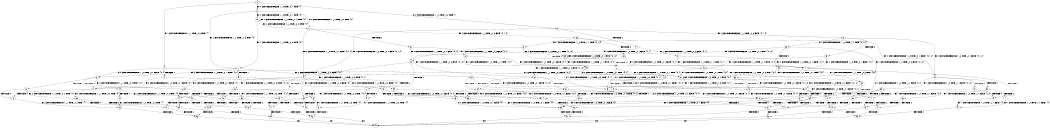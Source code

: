 digraph BCG {
size = "7, 10.5";
center = TRUE;
node [shape = circle];
0 [peripheries = 2];
0 -> 1 [label = "EX !1 !ATOMIC_EXCH_BRANCH (1, +1, TRUE, +0, 3, TRUE) !{}"];
0 -> 2 [label = "EX !2 !ATOMIC_EXCH_BRANCH (1, +1, TRUE, +0, 2, TRUE) !{}"];
0 -> 3 [label = "EX !0 !ATOMIC_EXCH_BRANCH (1, +0, TRUE, +0, 1, TRUE) !{}"];
1 -> 4 [label = "TERMINATE !1"];
1 -> 5 [label = "EX !2 !ATOMIC_EXCH_BRANCH (1, +1, TRUE, +0, 2, FALSE) !{0, 1}"];
1 -> 6 [label = "EX !0 !ATOMIC_EXCH_BRANCH (1, +0, TRUE, +0, 1, FALSE) !{0, 1}"];
2 -> 7 [label = "TERMINATE !2"];
2 -> 8 [label = "EX !1 !ATOMIC_EXCH_BRANCH (1, +1, TRUE, +0, 3, FALSE) !{0, 1, 2}"];
2 -> 9 [label = "EX !0 !ATOMIC_EXCH_BRANCH (1, +0, TRUE, +0, 1, FALSE) !{0, 1, 2}"];
3 -> 10 [label = "EX !1 !ATOMIC_EXCH_BRANCH (1, +1, TRUE, +0, 3, TRUE) !{0}"];
3 -> 11 [label = "EX !2 !ATOMIC_EXCH_BRANCH (1, +1, TRUE, +0, 2, TRUE) !{0}"];
3 -> 12 [label = "EX !0 !ATOMIC_EXCH_BRANCH (1, +0, TRUE, +0, 1, TRUE) !{0}"];
4 -> 13 [label = "EX !2 !ATOMIC_EXCH_BRANCH (1, +1, TRUE, +0, 2, FALSE) !{0}"];
4 -> 14 [label = "EX !0 !ATOMIC_EXCH_BRANCH (1, +0, TRUE, +0, 1, FALSE) !{0}"];
5 -> 15 [label = "TERMINATE !1"];
5 -> 16 [label = "TERMINATE !2"];
5 -> 17 [label = "EX !0 !ATOMIC_EXCH_BRANCH (1, +0, TRUE, +0, 1, FALSE) !{0, 1, 2}"];
6 -> 18 [label = "TERMINATE !1"];
6 -> 19 [label = "TERMINATE !0"];
6 -> 20 [label = "EX !2 !ATOMIC_EXCH_BRANCH (1, +1, TRUE, +0, 2, TRUE) !{0, 1}"];
7 -> 21 [label = "EX !1 !ATOMIC_EXCH_BRANCH (1, +1, TRUE, +0, 3, FALSE) !{0, 1}"];
7 -> 22 [label = "EX !0 !ATOMIC_EXCH_BRANCH (1, +0, TRUE, +0, 1, FALSE) !{0, 1}"];
8 -> 23 [label = "TERMINATE !2"];
8 -> 24 [label = "EX !0 !ATOMIC_EXCH_BRANCH (1, +0, TRUE, +0, 1, FALSE) !{0, 1, 2}"];
8 -> 25 [label = "EX !1 !ATOMIC_EXCH_BRANCH (1, +0, TRUE, +1, 1, TRUE) !{0, 1, 2}"];
9 -> 26 [label = "TERMINATE !2"];
9 -> 27 [label = "TERMINATE !0"];
9 -> 28 [label = "EX !1 !ATOMIC_EXCH_BRANCH (1, +1, TRUE, +0, 3, TRUE) !{0, 1, 2}"];
10 -> 29 [label = "TERMINATE !1"];
10 -> 30 [label = "EX !2 !ATOMIC_EXCH_BRANCH (1, +1, TRUE, +0, 2, FALSE) !{0, 1}"];
10 -> 6 [label = "EX !0 !ATOMIC_EXCH_BRANCH (1, +0, TRUE, +0, 1, FALSE) !{0, 1}"];
11 -> 31 [label = "TERMINATE !2"];
11 -> 32 [label = "EX !1 !ATOMIC_EXCH_BRANCH (1, +1, TRUE, +0, 3, FALSE) !{0, 1, 2}"];
11 -> 9 [label = "EX !0 !ATOMIC_EXCH_BRANCH (1, +0, TRUE, +0, 1, FALSE) !{0, 1, 2}"];
12 -> 10 [label = "EX !1 !ATOMIC_EXCH_BRANCH (1, +1, TRUE, +0, 3, TRUE) !{0}"];
12 -> 11 [label = "EX !2 !ATOMIC_EXCH_BRANCH (1, +1, TRUE, +0, 2, TRUE) !{0}"];
12 -> 12 [label = "EX !0 !ATOMIC_EXCH_BRANCH (1, +0, TRUE, +0, 1, TRUE) !{0}"];
13 -> 33 [label = "TERMINATE !2"];
13 -> 34 [label = "EX !0 !ATOMIC_EXCH_BRANCH (1, +0, TRUE, +0, 1, FALSE) !{0, 2}"];
14 -> 35 [label = "TERMINATE !0"];
14 -> 36 [label = "EX !2 !ATOMIC_EXCH_BRANCH (1, +1, TRUE, +0, 2, TRUE) !{0}"];
15 -> 33 [label = "TERMINATE !2"];
15 -> 34 [label = "EX !0 !ATOMIC_EXCH_BRANCH (1, +0, TRUE, +0, 1, FALSE) !{0, 2}"];
16 -> 37 [label = "TERMINATE !1"];
16 -> 38 [label = "EX !0 !ATOMIC_EXCH_BRANCH (1, +0, TRUE, +0, 1, FALSE) !{0, 1}"];
17 -> 39 [label = "TERMINATE !1"];
17 -> 40 [label = "TERMINATE !2"];
17 -> 41 [label = "TERMINATE !0"];
18 -> 35 [label = "TERMINATE !0"];
18 -> 36 [label = "EX !2 !ATOMIC_EXCH_BRANCH (1, +1, TRUE, +0, 2, TRUE) !{0}"];
19 -> 42 [label = "TERMINATE !1"];
19 -> 43 [label = "EX !2 !ATOMIC_EXCH_BRANCH (1, +1, TRUE, +0, 2, TRUE) !{1}"];
20 -> 44 [label = "TERMINATE !1"];
20 -> 45 [label = "TERMINATE !2"];
20 -> 46 [label = "TERMINATE !0"];
21 -> 47 [label = "EX !0 !ATOMIC_EXCH_BRANCH (1, +0, TRUE, +0, 1, FALSE) !{0, 1}"];
21 -> 48 [label = "EX !1 !ATOMIC_EXCH_BRANCH (1, +0, TRUE, +1, 1, TRUE) !{0, 1}"];
22 -> 49 [label = "TERMINATE !0"];
22 -> 50 [label = "EX !1 !ATOMIC_EXCH_BRANCH (1, +1, TRUE, +0, 3, TRUE) !{0, 1}"];
23 -> 47 [label = "EX !0 !ATOMIC_EXCH_BRANCH (1, +0, TRUE, +0, 1, FALSE) !{0, 1}"];
23 -> 48 [label = "EX !1 !ATOMIC_EXCH_BRANCH (1, +0, TRUE, +1, 1, TRUE) !{0, 1}"];
24 -> 51 [label = "TERMINATE !2"];
24 -> 52 [label = "TERMINATE !0"];
24 -> 53 [label = "EX !1 !ATOMIC_EXCH_BRANCH (1, +0, TRUE, +1, 1, FALSE) !{0, 1, 2}"];
25 -> 54 [label = "TERMINATE !2"];
25 -> 55 [label = "EX !0 !ATOMIC_EXCH_BRANCH (1, +0, TRUE, +0, 1, TRUE) !{0, 1, 2}"];
25 -> 56 [label = "EX !1 !ATOMIC_EXCH_BRANCH (1, +1, TRUE, +0, 3, TRUE) !{0, 1, 2}"];
26 -> 49 [label = "TERMINATE !0"];
26 -> 50 [label = "EX !1 !ATOMIC_EXCH_BRANCH (1, +1, TRUE, +0, 3, TRUE) !{0, 1}"];
27 -> 57 [label = "TERMINATE !2"];
27 -> 58 [label = "EX !1 !ATOMIC_EXCH_BRANCH (1, +1, TRUE, +0, 3, TRUE) !{1, 2}"];
28 -> 44 [label = "TERMINATE !1"];
28 -> 45 [label = "TERMINATE !2"];
28 -> 46 [label = "TERMINATE !0"];
29 -> 59 [label = "EX !2 !ATOMIC_EXCH_BRANCH (1, +1, TRUE, +0, 2, FALSE) !{0}"];
29 -> 14 [label = "EX !0 !ATOMIC_EXCH_BRANCH (1, +0, TRUE, +0, 1, FALSE) !{0}"];
30 -> 60 [label = "TERMINATE !1"];
30 -> 61 [label = "TERMINATE !2"];
30 -> 17 [label = "EX !0 !ATOMIC_EXCH_BRANCH (1, +0, TRUE, +0, 1, FALSE) !{0, 1, 2}"];
31 -> 62 [label = "EX !1 !ATOMIC_EXCH_BRANCH (1, +1, TRUE, +0, 3, FALSE) !{0, 1}"];
31 -> 22 [label = "EX !0 !ATOMIC_EXCH_BRANCH (1, +0, TRUE, +0, 1, FALSE) !{0, 1}"];
32 -> 63 [label = "TERMINATE !2"];
32 -> 64 [label = "EX !1 !ATOMIC_EXCH_BRANCH (1, +0, TRUE, +1, 1, TRUE) !{0, 1, 2}"];
32 -> 24 [label = "EX !0 !ATOMIC_EXCH_BRANCH (1, +0, TRUE, +0, 1, FALSE) !{0, 1, 2}"];
33 -> 65 [label = "EX !0 !ATOMIC_EXCH_BRANCH (1, +0, TRUE, +0, 1, FALSE) !{0}"];
34 -> 66 [label = "TERMINATE !2"];
34 -> 67 [label = "TERMINATE !0"];
35 -> 68 [label = "EX !2 !ATOMIC_EXCH_BRANCH (1, +1, TRUE, +0, 2, TRUE) !{}"];
36 -> 69 [label = "TERMINATE !2"];
36 -> 70 [label = "TERMINATE !0"];
37 -> 65 [label = "EX !0 !ATOMIC_EXCH_BRANCH (1, +0, TRUE, +0, 1, FALSE) !{0}"];
38 -> 71 [label = "TERMINATE !1"];
38 -> 72 [label = "TERMINATE !0"];
39 -> 66 [label = "TERMINATE !2"];
39 -> 67 [label = "TERMINATE !0"];
40 -> 71 [label = "TERMINATE !1"];
40 -> 72 [label = "TERMINATE !0"];
41 -> 73 [label = "TERMINATE !1"];
41 -> 74 [label = "TERMINATE !2"];
42 -> 68 [label = "EX !2 !ATOMIC_EXCH_BRANCH (1, +1, TRUE, +0, 2, TRUE) !{}"];
43 -> 75 [label = "TERMINATE !1"];
43 -> 76 [label = "TERMINATE !2"];
44 -> 69 [label = "TERMINATE !2"];
44 -> 70 [label = "TERMINATE !0"];
45 -> 77 [label = "TERMINATE !1"];
45 -> 78 [label = "TERMINATE !0"];
46 -> 75 [label = "TERMINATE !1"];
46 -> 76 [label = "TERMINATE !2"];
47 -> 79 [label = "TERMINATE !0"];
47 -> 80 [label = "EX !1 !ATOMIC_EXCH_BRANCH (1, +0, TRUE, +1, 1, FALSE) !{0, 1}"];
48 -> 81 [label = "EX !0 !ATOMIC_EXCH_BRANCH (1, +0, TRUE, +0, 1, TRUE) !{0, 1}"];
48 -> 82 [label = "EX !1 !ATOMIC_EXCH_BRANCH (1, +1, TRUE, +0, 3, TRUE) !{0, 1}"];
49 -> 83 [label = "EX !1 !ATOMIC_EXCH_BRANCH (1, +1, TRUE, +0, 3, TRUE) !{1}"];
50 -> 77 [label = "TERMINATE !1"];
50 -> 78 [label = "TERMINATE !0"];
51 -> 79 [label = "TERMINATE !0"];
51 -> 80 [label = "EX !1 !ATOMIC_EXCH_BRANCH (1, +0, TRUE, +1, 1, FALSE) !{0, 1}"];
52 -> 84 [label = "TERMINATE !2"];
52 -> 85 [label = "EX !1 !ATOMIC_EXCH_BRANCH (1, +0, TRUE, +1, 1, FALSE) !{1, 2}"];
53 -> 39 [label = "TERMINATE !1"];
53 -> 40 [label = "TERMINATE !2"];
53 -> 41 [label = "TERMINATE !0"];
54 -> 81 [label = "EX !0 !ATOMIC_EXCH_BRANCH (1, +0, TRUE, +0, 1, TRUE) !{0, 1}"];
54 -> 82 [label = "EX !1 !ATOMIC_EXCH_BRANCH (1, +1, TRUE, +0, 3, TRUE) !{0, 1}"];
55 -> 86 [label = "TERMINATE !2"];
55 -> 87 [label = "EX !1 !ATOMIC_EXCH_BRANCH (1, +1, TRUE, +0, 3, TRUE) !{0, 1, 2}"];
55 -> 55 [label = "EX !0 !ATOMIC_EXCH_BRANCH (1, +0, TRUE, +0, 1, TRUE) !{0, 1, 2}"];
56 -> 15 [label = "TERMINATE !1"];
56 -> 16 [label = "TERMINATE !2"];
56 -> 17 [label = "EX !0 !ATOMIC_EXCH_BRANCH (1, +0, TRUE, +0, 1, FALSE) !{0, 1, 2}"];
57 -> 83 [label = "EX !1 !ATOMIC_EXCH_BRANCH (1, +1, TRUE, +0, 3, TRUE) !{1}"];
58 -> 75 [label = "TERMINATE !1"];
58 -> 76 [label = "TERMINATE !2"];
59 -> 88 [label = "TERMINATE !2"];
59 -> 34 [label = "EX !0 !ATOMIC_EXCH_BRANCH (1, +0, TRUE, +0, 1, FALSE) !{0, 2}"];
60 -> 88 [label = "TERMINATE !2"];
60 -> 34 [label = "EX !0 !ATOMIC_EXCH_BRANCH (1, +0, TRUE, +0, 1, FALSE) !{0, 2}"];
61 -> 89 [label = "TERMINATE !1"];
61 -> 38 [label = "EX !0 !ATOMIC_EXCH_BRANCH (1, +0, TRUE, +0, 1, FALSE) !{0, 1}"];
62 -> 90 [label = "EX !1 !ATOMIC_EXCH_BRANCH (1, +0, TRUE, +1, 1, TRUE) !{0, 1}"];
62 -> 47 [label = "EX !0 !ATOMIC_EXCH_BRANCH (1, +0, TRUE, +0, 1, FALSE) !{0, 1}"];
63 -> 90 [label = "EX !1 !ATOMIC_EXCH_BRANCH (1, +0, TRUE, +1, 1, TRUE) !{0, 1}"];
63 -> 47 [label = "EX !0 !ATOMIC_EXCH_BRANCH (1, +0, TRUE, +0, 1, FALSE) !{0, 1}"];
64 -> 86 [label = "TERMINATE !2"];
64 -> 87 [label = "EX !1 !ATOMIC_EXCH_BRANCH (1, +1, TRUE, +0, 3, TRUE) !{0, 1, 2}"];
64 -> 55 [label = "EX !0 !ATOMIC_EXCH_BRANCH (1, +0, TRUE, +0, 1, TRUE) !{0, 1, 2}"];
65 -> 91 [label = "TERMINATE !0"];
66 -> 91 [label = "TERMINATE !0"];
67 -> 92 [label = "TERMINATE !2"];
68 -> 93 [label = "TERMINATE !2"];
69 -> 94 [label = "TERMINATE !0"];
70 -> 93 [label = "TERMINATE !2"];
71 -> 91 [label = "TERMINATE !0"];
72 -> 95 [label = "TERMINATE !1"];
73 -> 92 [label = "TERMINATE !2"];
74 -> 95 [label = "TERMINATE !1"];
75 -> 93 [label = "TERMINATE !2"];
76 -> 96 [label = "TERMINATE !1"];
77 -> 94 [label = "TERMINATE !0"];
78 -> 96 [label = "TERMINATE !1"];
79 -> 97 [label = "EX !1 !ATOMIC_EXCH_BRANCH (1, +0, TRUE, +1, 1, FALSE) !{1}"];
80 -> 71 [label = "TERMINATE !1"];
80 -> 72 [label = "TERMINATE !0"];
81 -> 98 [label = "EX !1 !ATOMIC_EXCH_BRANCH (1, +1, TRUE, +0, 3, TRUE) !{0, 1}"];
81 -> 81 [label = "EX !0 !ATOMIC_EXCH_BRANCH (1, +0, TRUE, +0, 1, TRUE) !{0, 1}"];
82 -> 37 [label = "TERMINATE !1"];
82 -> 38 [label = "EX !0 !ATOMIC_EXCH_BRANCH (1, +0, TRUE, +0, 1, FALSE) !{0, 1}"];
83 -> 96 [label = "TERMINATE !1"];
84 -> 97 [label = "EX !1 !ATOMIC_EXCH_BRANCH (1, +0, TRUE, +1, 1, FALSE) !{1}"];
85 -> 73 [label = "TERMINATE !1"];
85 -> 74 [label = "TERMINATE !2"];
86 -> 98 [label = "EX !1 !ATOMIC_EXCH_BRANCH (1, +1, TRUE, +0, 3, TRUE) !{0, 1}"];
86 -> 81 [label = "EX !0 !ATOMIC_EXCH_BRANCH (1, +0, TRUE, +0, 1, TRUE) !{0, 1}"];
87 -> 60 [label = "TERMINATE !1"];
87 -> 61 [label = "TERMINATE !2"];
87 -> 17 [label = "EX !0 !ATOMIC_EXCH_BRANCH (1, +0, TRUE, +0, 1, FALSE) !{0, 1, 2}"];
88 -> 65 [label = "EX !0 !ATOMIC_EXCH_BRANCH (1, +0, TRUE, +0, 1, FALSE) !{0}"];
89 -> 65 [label = "EX !0 !ATOMIC_EXCH_BRANCH (1, +0, TRUE, +0, 1, FALSE) !{0}"];
90 -> 98 [label = "EX !1 !ATOMIC_EXCH_BRANCH (1, +1, TRUE, +0, 3, TRUE) !{0, 1}"];
90 -> 81 [label = "EX !0 !ATOMIC_EXCH_BRANCH (1, +0, TRUE, +0, 1, TRUE) !{0, 1}"];
91 -> 99 [label = "exit"];
92 -> 99 [label = "exit"];
93 -> 99 [label = "exit"];
94 -> 99 [label = "exit"];
95 -> 99 [label = "exit"];
96 -> 99 [label = "exit"];
97 -> 95 [label = "TERMINATE !1"];
98 -> 89 [label = "TERMINATE !1"];
98 -> 38 [label = "EX !0 !ATOMIC_EXCH_BRANCH (1, +0, TRUE, +0, 1, FALSE) !{0, 1}"];
}
